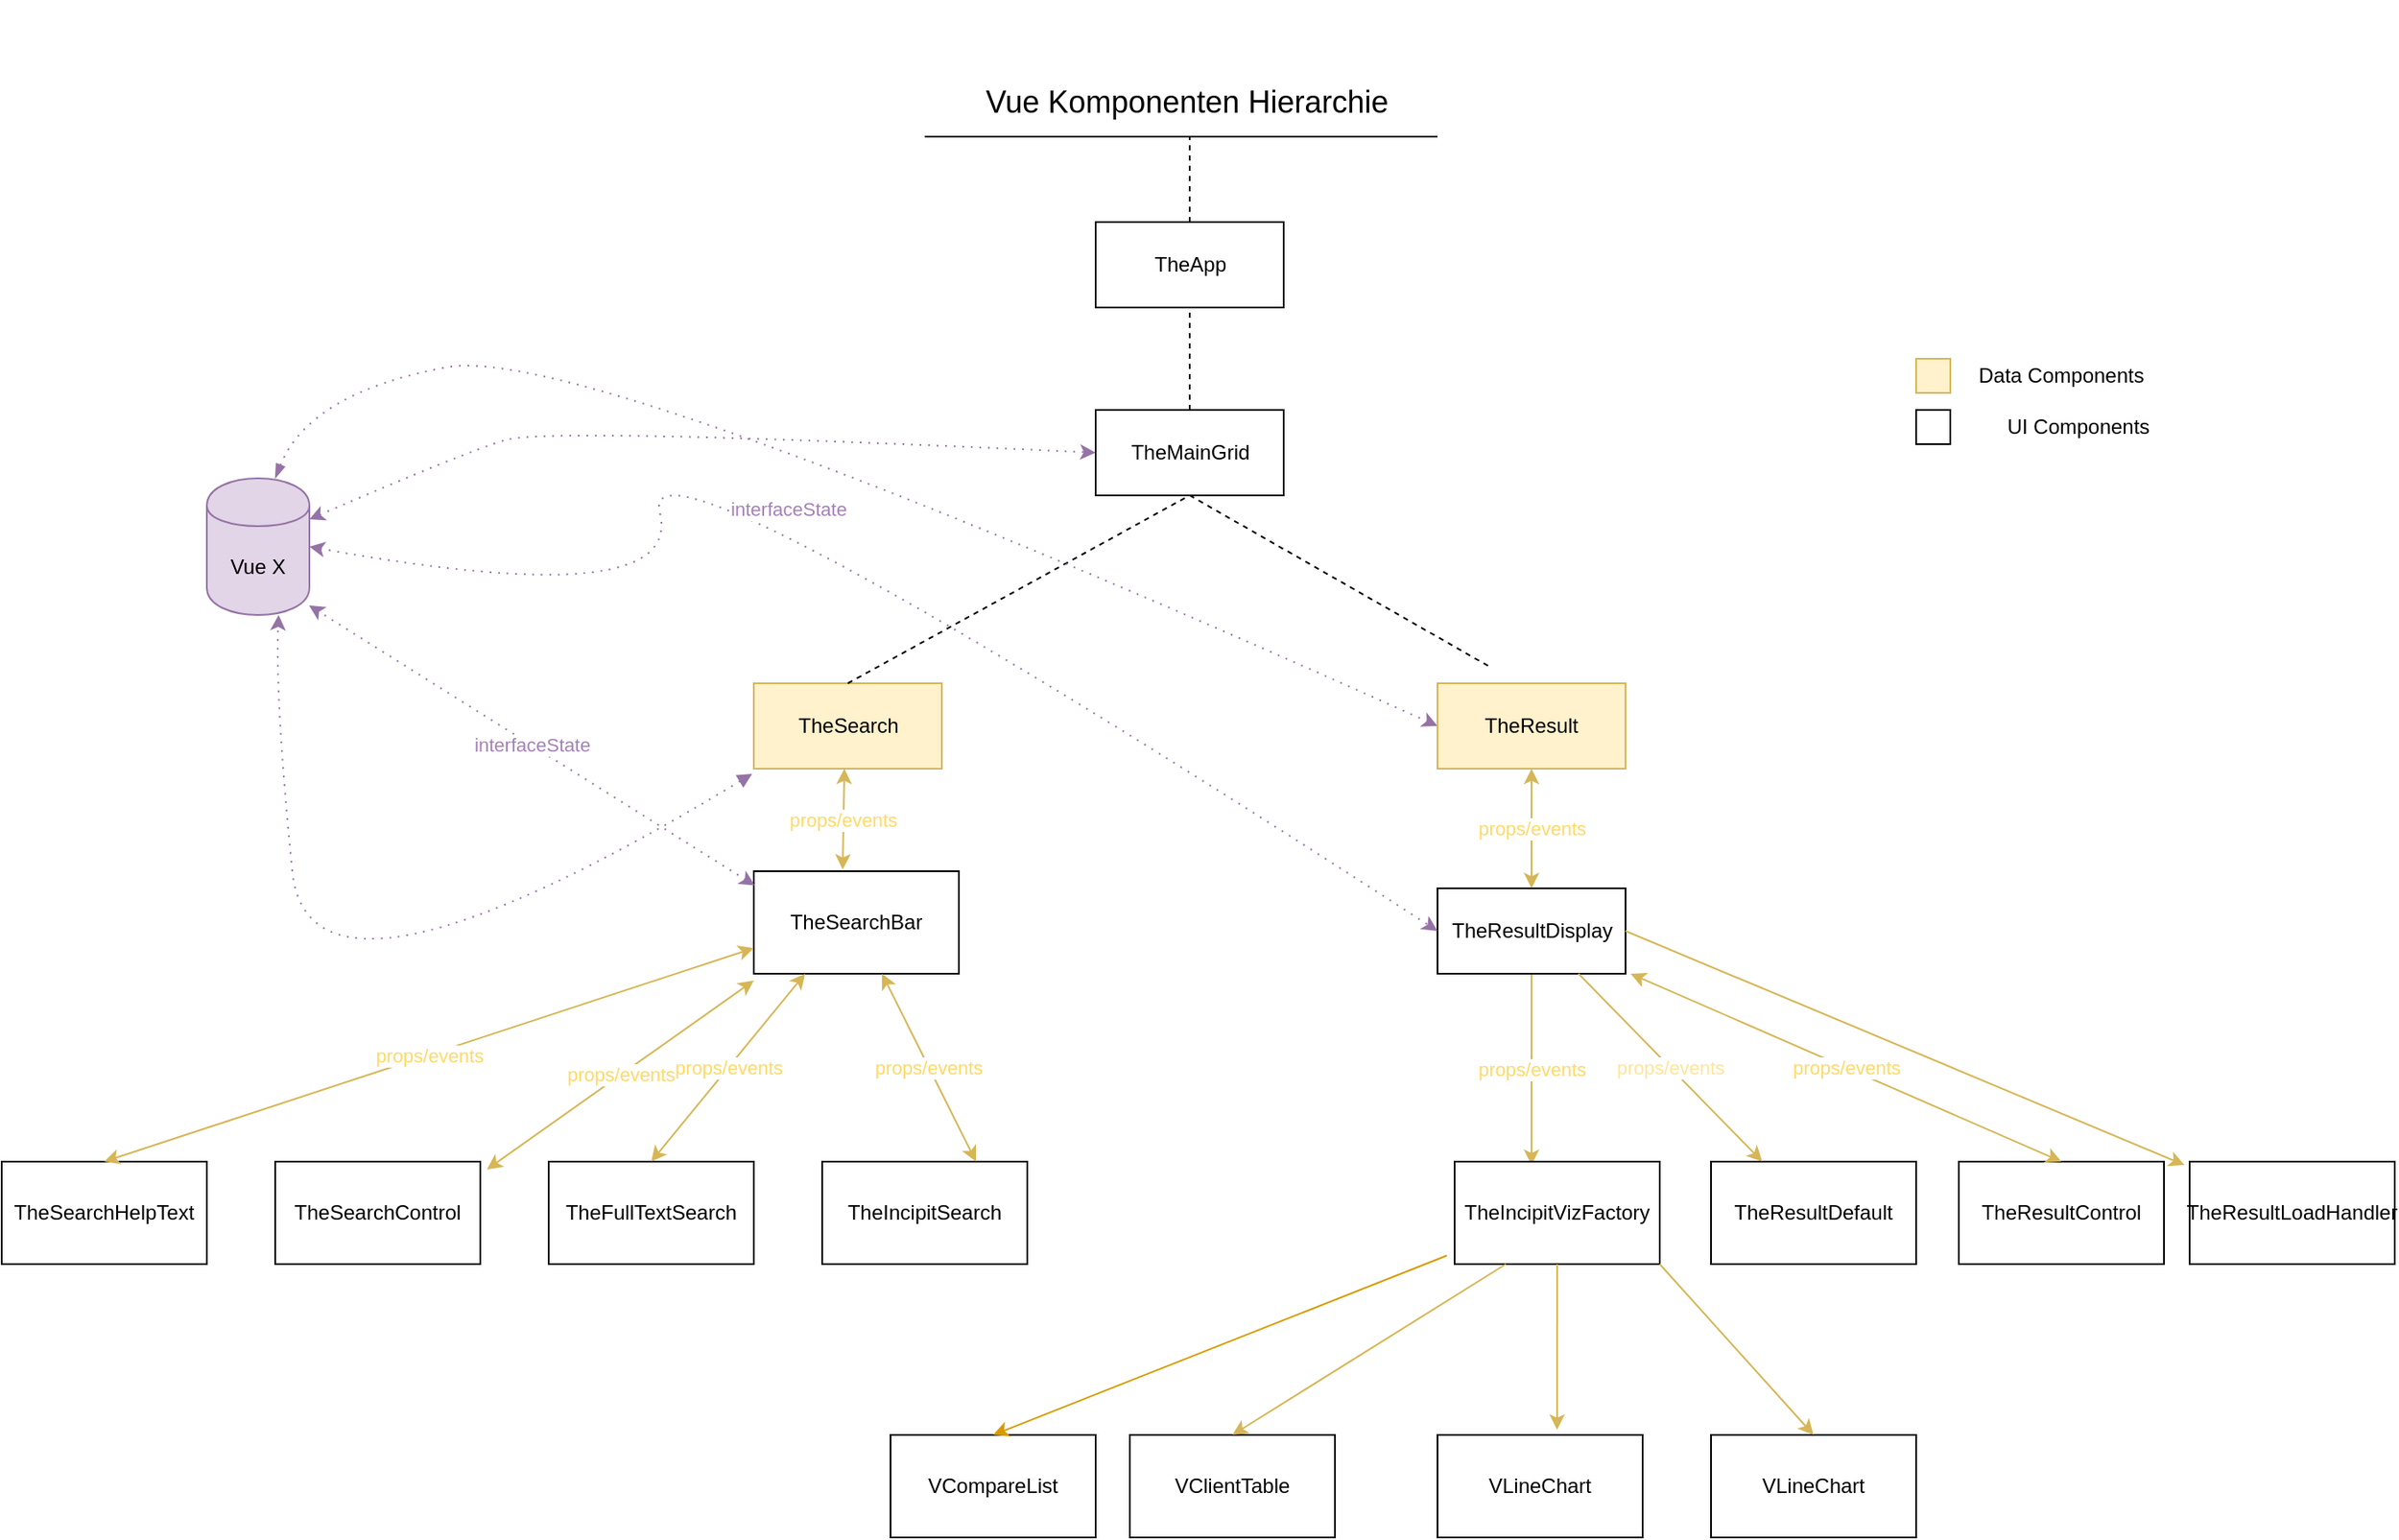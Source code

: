 <mxfile version="10.6.7" type="github"><diagram id="dLAV3u1DxBeXPCVl0nV9" name="Page-1"><mxGraphModel dx="1837" dy="550" grid="1" gridSize="10" guides="1" tooltips="1" connect="1" arrows="1" fold="1" page="1" pageScale="1" pageWidth="827" pageHeight="1169" math="0" shadow="0"><root><mxCell id="0"/><mxCell id="1" parent="0"/><mxCell id="2kn6EYwFno-gvJtxd_rI-1" value="TheApp" style="html=1;" parent="1" vertex="1"><mxGeometry x="360" y="130" width="110" height="50" as="geometry"/></mxCell><mxCell id="2kn6EYwFno-gvJtxd_rI-2" value="TheMainGrid" style="html=1;" parent="1" vertex="1"><mxGeometry x="360" y="240" width="110" height="50" as="geometry"/></mxCell><mxCell id="5onjFG4D0vYxsdATOivm-2" value="&lt;font color=&quot;#ffd966&quot;&gt;props/events&lt;/font&gt;" style="edgeStyle=orthogonalEdgeStyle;rounded=0;orthogonalLoop=1;jettySize=auto;html=1;entryX=0.375;entryY=0.033;entryDx=0;entryDy=0;entryPerimeter=0;fillColor=#fff2cc;strokeColor=#d6b656;" parent="1" source="2kn6EYwFno-gvJtxd_rI-3" target="5onjFG4D0vYxsdATOivm-1" edge="1"><mxGeometry relative="1" as="geometry"/></mxCell><mxCell id="2kn6EYwFno-gvJtxd_rI-3" value="TheResultDisplay" style="html=1;" parent="1" vertex="1"><mxGeometry x="560" y="520" width="110" height="50" as="geometry"/></mxCell><mxCell id="2kn6EYwFno-gvJtxd_rI-4" value="TheSearch" style="html=1;fillColor=#fff2cc;strokeColor=#d6b656;" parent="1" vertex="1"><mxGeometry x="160" y="400" width="110" height="50" as="geometry"/></mxCell><mxCell id="2kn6EYwFno-gvJtxd_rI-6" value="" style="endArrow=none;dashed=1;html=1;exitX=0.5;exitY=0;exitDx=0;exitDy=0;entryX=0.5;entryY=1;entryDx=0;entryDy=0;" parent="1" source="2kn6EYwFno-gvJtxd_rI-2" target="2kn6EYwFno-gvJtxd_rI-1" edge="1"><mxGeometry width="50" height="50" relative="1" as="geometry"><mxPoint x="390" y="180" as="sourcePoint"/><mxPoint x="440" y="130" as="targetPoint"/></mxGeometry></mxCell><mxCell id="2kn6EYwFno-gvJtxd_rI-7" value="" style="endArrow=none;dashed=1;html=1;exitX=0.5;exitY=0;exitDx=0;exitDy=0;" parent="1" source="2kn6EYwFno-gvJtxd_rI-4" edge="1"><mxGeometry width="50" height="50" relative="1" as="geometry"><mxPoint x="290" y="390" as="sourcePoint"/><mxPoint x="415" y="290" as="targetPoint"/></mxGeometry></mxCell><mxCell id="2kn6EYwFno-gvJtxd_rI-8" value="" style="endArrow=none;dashed=1;html=1;" parent="1" edge="1"><mxGeometry width="50" height="50" relative="1" as="geometry"><mxPoint x="415" y="290" as="sourcePoint"/><mxPoint x="590" y="390" as="targetPoint"/></mxGeometry></mxCell><mxCell id="wd3Ucy-QLRadK-7-RO0Y-3" value="TheSearchControl" style="rounded=0;whiteSpace=wrap;html=1;" parent="1" vertex="1"><mxGeometry x="-120" y="680" width="120" height="60" as="geometry"/></mxCell><mxCell id="wd3Ucy-QLRadK-7-RO0Y-4" value="TheFullTextSearch" style="rounded=0;whiteSpace=wrap;html=1;" parent="1" vertex="1"><mxGeometry x="40" y="680" width="120" height="60" as="geometry"/></mxCell><mxCell id="wd3Ucy-QLRadK-7-RO0Y-6" value="TheIncipitSearch" style="rounded=0;whiteSpace=wrap;html=1;" parent="1" vertex="1"><mxGeometry x="200" y="680" width="120" height="60" as="geometry"/></mxCell><mxCell id="wd3Ucy-QLRadK-7-RO0Y-20" value="&lt;font style=&quot;font-size: 18px&quot;&gt;Vue Komponenten Hierarchie&lt;/font&gt;" style="text;html=1;strokeColor=none;fillColor=none;align=center;verticalAlign=middle;whiteSpace=wrap;rounded=0;" parent="1" vertex="1"><mxGeometry x="275.5" width="275" height="120" as="geometry"/></mxCell><mxCell id="wd3Ucy-QLRadK-7-RO0Y-21" value="Vue X" style="shape=cylinder;whiteSpace=wrap;html=1;boundedLbl=1;backgroundOutline=1;fillColor=#e1d5e7;strokeColor=#9673a6;" parent="1" vertex="1"><mxGeometry x="-160" y="280" width="60" height="80" as="geometry"/></mxCell><mxCell id="wd3Ucy-QLRadK-7-RO0Y-22" value="" style="curved=1;endArrow=classic;html=1;exitX=-0.009;exitY=1.06;exitDx=0;exitDy=0;entryX=0.7;entryY=1;entryDx=0;entryDy=0;entryPerimeter=0;fillColor=#e1d5e7;strokeColor=#9673a6;dashed=1;dashPattern=1 4;startArrow=block;startFill=1;exitPerimeter=0;" parent="1" source="2kn6EYwFno-gvJtxd_rI-4" target="wd3Ucy-QLRadK-7-RO0Y-21" edge="1"><mxGeometry width="50" height="50" relative="1" as="geometry"><mxPoint x="-80" y="410" as="sourcePoint"/><mxPoint x="-30" y="360" as="targetPoint"/><Array as="points"><mxPoint x="-100" y="610"/><mxPoint x="-120" y="410"/></Array></mxGeometry></mxCell><mxCell id="wd3Ucy-QLRadK-7-RO0Y-23" value="" style="curved=1;endArrow=classic;html=1;exitX=0.667;exitY=0;exitDx=0;exitDy=0;exitPerimeter=0;entryX=0;entryY=0.5;entryDx=0;entryDy=0;fillColor=#e1d5e7;strokeColor=#9673a6;dashed=1;dashPattern=1 4;startArrow=blockThin;startFill=1;" parent="1" source="wd3Ucy-QLRadK-7-RO0Y-21" target="SJpj9E-p1S7M4p7HATKc-5" edge="1"><mxGeometry width="50" height="50" relative="1" as="geometry"><mxPoint x="-50" y="210" as="sourcePoint"/><mxPoint y="160" as="targetPoint"/><Array as="points"><mxPoint x="-100" y="230"/><mxPoint x="60" y="200"/></Array></mxGeometry></mxCell><mxCell id="3z7iXlVNsNZ45GUsWVkv-4" value="TheSearchBar" style="rounded=0;whiteSpace=wrap;html=1;" parent="1" vertex="1"><mxGeometry x="160" y="510" width="120" height="60" as="geometry"/></mxCell><mxCell id="3z7iXlVNsNZ45GUsWVkv-6" value="" style="rounded=0;whiteSpace=wrap;html=1;fillColor=#fff2cc;strokeColor=#d6b656;" parent="1" vertex="1"><mxGeometry x="840" y="210" width="20" height="20" as="geometry"/></mxCell><mxCell id="3z7iXlVNsNZ45GUsWVkv-7" value="Data Components" style="text;html=1;strokeColor=none;fillColor=none;align=center;verticalAlign=middle;whiteSpace=wrap;rounded=0;" parent="1" vertex="1"><mxGeometry x="860" y="210" width="130" height="20" as="geometry"/></mxCell><mxCell id="3z7iXlVNsNZ45GUsWVkv-8" value="" style="rounded=0;whiteSpace=wrap;html=1;fillColor=#FFFFFF;gradientColor=none;" parent="1" vertex="1"><mxGeometry x="840" y="240" width="20" height="20" as="geometry"/></mxCell><mxCell id="3z7iXlVNsNZ45GUsWVkv-9" value="UI Components" style="text;html=1;strokeColor=none;fillColor=none;align=center;verticalAlign=middle;whiteSpace=wrap;rounded=0;" parent="1" vertex="1"><mxGeometry x="880" y="240" width="110" height="20" as="geometry"/></mxCell><mxCell id="3z7iXlVNsNZ45GUsWVkv-11" value="props/events" style="endArrow=classic;startArrow=classic;html=1;exitX=0.575;exitY=-0.017;exitDx=0;exitDy=0;exitPerimeter=0;entryX=0.636;entryY=1;entryDx=0;entryDy=0;fillColor=#fff2cc;strokeColor=#d6b656;entryPerimeter=0;fontColor=#FFD966;" parent="1" edge="1"><mxGeometry width="50" height="50" relative="1" as="geometry"><mxPoint x="212" y="509" as="sourcePoint"/><mxPoint x="213" y="450" as="targetPoint"/></mxGeometry></mxCell><mxCell id="3z7iXlVNsNZ45GUsWVkv-12" value="props/events" style="endArrow=classic;startArrow=classic;html=1;entryX=0.25;entryY=1;entryDx=0;entryDy=0;fillColor=#fff2cc;strokeColor=#d6b656;fontColor=#FFD966;exitX=0.5;exitY=0;exitDx=0;exitDy=0;" parent="1" source="wd3Ucy-QLRadK-7-RO0Y-4" target="3z7iXlVNsNZ45GUsWVkv-4" edge="1"><mxGeometry width="50" height="50" relative="1" as="geometry"><mxPoint x="80" y="670" as="sourcePoint"/><mxPoint x="140" y="590" as="targetPoint"/></mxGeometry></mxCell><mxCell id="3z7iXlVNsNZ45GUsWVkv-13" value="props/events" style="endArrow=classic;startArrow=classic;html=1;exitX=0.75;exitY=0;exitDx=0;exitDy=0;fillColor=#fff2cc;strokeColor=#d6b656;fontColor=#FFD966;" parent="1" source="wd3Ucy-QLRadK-7-RO0Y-6" target="3z7iXlVNsNZ45GUsWVkv-4" edge="1"><mxGeometry width="50" height="50" relative="1" as="geometry"><mxPoint x="270" y="630" as="sourcePoint"/><mxPoint x="320" y="580" as="targetPoint"/></mxGeometry></mxCell><mxCell id="3z7iXlVNsNZ45GUsWVkv-14" value="props/events" style="endArrow=classic;startArrow=classic;html=1;entryX=1.032;entryY=0.077;entryDx=0;entryDy=0;fillColor=#fff2cc;strokeColor=#d6b656;fontColor=#FFD966;entryPerimeter=0;" parent="1" target="wd3Ucy-QLRadK-7-RO0Y-3" edge="1"><mxGeometry width="50" height="50" relative="1" as="geometry"><mxPoint x="160" y="574" as="sourcePoint"/><mxPoint x="80" y="530" as="targetPoint"/></mxGeometry></mxCell><mxCell id="3z7iXlVNsNZ45GUsWVkv-15" value="TheResultControl" style="rounded=0;whiteSpace=wrap;html=1;fillColor=#FFFFFF;gradientColor=none;" parent="1" vertex="1"><mxGeometry x="865" y="680" width="120" height="60" as="geometry"/></mxCell><mxCell id="3z7iXlVNsNZ45GUsWVkv-17" value="props/events" style="endArrow=classic;startArrow=classic;html=1;exitX=1.027;exitY=1;exitDx=0;exitDy=0;fillColor=#fff2cc;strokeColor=#d6b656;entryX=0.5;entryY=0;entryDx=0;entryDy=0;fontColor=#FFD966;exitPerimeter=0;" parent="1" source="2kn6EYwFno-gvJtxd_rI-3" target="3z7iXlVNsNZ45GUsWVkv-15" edge="1"><mxGeometry width="50" height="50" relative="1" as="geometry"><mxPoint x="740" y="500" as="sourcePoint"/><mxPoint x="790" y="450" as="targetPoint"/></mxGeometry></mxCell><mxCell id="3z7iXlVNsNZ45GUsWVkv-25" value="" style="endArrow=none;html=1;" parent="1" edge="1"><mxGeometry width="50" height="50" relative="1" as="geometry"><mxPoint x="260" y="80" as="sourcePoint"/><mxPoint x="560" y="80" as="targetPoint"/></mxGeometry></mxCell><mxCell id="3z7iXlVNsNZ45GUsWVkv-26" value="" style="endArrow=none;dashed=1;html=1;exitX=0.5;exitY=0;exitDx=0;exitDy=0;" parent="1" source="2kn6EYwFno-gvJtxd_rI-1" edge="1"><mxGeometry width="50" height="50" relative="1" as="geometry"><mxPoint x="210" y="250" as="sourcePoint"/><mxPoint x="415" y="80" as="targetPoint"/></mxGeometry></mxCell><mxCell id="SJpj9E-p1S7M4p7HATKc-2" value="" style="curved=1;endArrow=classic;html=1;fontColor=#FFD966;exitX=1;exitY=0.3;exitDx=0;exitDy=0;entryX=0;entryY=0.5;entryDx=0;entryDy=0;dashed=1;fillColor=#e1d5e7;strokeColor=#9673a6;startArrow=classic;startFill=1;dashPattern=1 4;" parent="1" source="wd3Ucy-QLRadK-7-RO0Y-21" target="2kn6EYwFno-gvJtxd_rI-2" edge="1"><mxGeometry width="50" height="50" relative="1" as="geometry"><mxPoint x="-20" y="350" as="sourcePoint"/><mxPoint x="30" y="300" as="targetPoint"/><Array as="points"><mxPoint x="-10" y="265"/><mxPoint x="40" y="250"/></Array></mxGeometry></mxCell><mxCell id="SJpj9E-p1S7M4p7HATKc-4" value="&lt;font color=&quot;#a680b8&quot;&gt;interfaceState&lt;/font&gt;" style="endArrow=classic;startArrow=classic;html=1;dashed=1;fontColor=#FFD966;entryX=0.997;entryY=0.93;entryDx=0;entryDy=0;entryPerimeter=0;exitX=0.005;exitY=0.14;exitDx=0;exitDy=0;exitPerimeter=0;fillColor=#e1d5e7;strokeColor=#9673a6;dashPattern=1 4;" parent="1" source="3z7iXlVNsNZ45GUsWVkv-4" target="wd3Ucy-QLRadK-7-RO0Y-21" edge="1"><mxGeometry width="50" height="50" relative="1" as="geometry"><mxPoint x="-10" y="450" as="sourcePoint"/><mxPoint x="40" y="400" as="targetPoint"/></mxGeometry></mxCell><mxCell id="SJpj9E-p1S7M4p7HATKc-5" value="&lt;font color=&quot;#000000&quot;&gt;TheResult&lt;/font&gt;" style="rounded=0;whiteSpace=wrap;html=1;fillColor=#fff2cc;strokeColor=#d6b656;" parent="1" vertex="1"><mxGeometry x="560" y="400" width="110" height="50" as="geometry"/></mxCell><mxCell id="SJpj9E-p1S7M4p7HATKc-6" value="props/events" style="endArrow=classic;startArrow=classic;html=1;fontColor=#FFD966;entryX=0.5;entryY=1;entryDx=0;entryDy=0;exitX=0.5;exitY=0;exitDx=0;exitDy=0;fillColor=#fff2cc;strokeColor=#d6b656;" parent="1" source="2kn6EYwFno-gvJtxd_rI-3" target="SJpj9E-p1S7M4p7HATKc-5" edge="1"><mxGeometry width="50" height="50" relative="1" as="geometry"><mxPoint x="600" y="520" as="sourcePoint"/><mxPoint x="650" y="470" as="targetPoint"/></mxGeometry></mxCell><mxCell id="SJpj9E-p1S7M4p7HATKc-8" value="&lt;font color=&quot;#a680b8&quot;&gt;interfaceState&lt;/font&gt;" style="curved=1;endArrow=classic;html=1;dashed=1;dashPattern=1 4;fontColor=#FFD966;exitX=1;exitY=0.5;exitDx=0;exitDy=0;entryX=0;entryY=0.5;entryDx=0;entryDy=0;fillColor=#e1d5e7;strokeColor=#9673a6;startArrow=classic;startFill=1;" parent="1" source="wd3Ucy-QLRadK-7-RO0Y-21" target="2kn6EYwFno-gvJtxd_rI-3" edge="1"><mxGeometry width="50" height="50" relative="1" as="geometry"><mxPoint x="70" y="360" as="sourcePoint"/><mxPoint x="120" y="310" as="targetPoint"/><Array as="points"><mxPoint x="120" y="360"/><mxPoint x="90" y="240"/></Array></mxGeometry></mxCell><mxCell id="SJpj9E-p1S7M4p7HATKc-9" value="&lt;font color=&quot;#000000&quot;&gt;TheSearchHelpText&lt;/font&gt;" style="rounded=0;whiteSpace=wrap;html=1;fontColor=#FFD966;" parent="1" vertex="1"><mxGeometry x="-280" y="680" width="120" height="60" as="geometry"/></mxCell><mxCell id="SJpj9E-p1S7M4p7HATKc-11" value="props/events" style="endArrow=classic;startArrow=classic;html=1;fontColor=#FFD966;entryX=0;entryY=0.75;entryDx=0;entryDy=0;exitX=0.5;exitY=0;exitDx=0;exitDy=0;fillColor=#fff2cc;strokeColor=#d6b656;" parent="1" source="SJpj9E-p1S7M4p7HATKc-9" target="3z7iXlVNsNZ45GUsWVkv-4" edge="1"><mxGeometry width="50" height="50" relative="1" as="geometry"><mxPoint x="-160" y="650" as="sourcePoint"/><mxPoint x="-110" y="600" as="targetPoint"/></mxGeometry></mxCell><mxCell id="0g8eSMCS8AvUWgJ39fuF-1" value="TheResultDefault" style="rounded=0;whiteSpace=wrap;html=1;" parent="1" vertex="1"><mxGeometry x="720" y="680" width="120" height="60" as="geometry"/></mxCell><mxCell id="0g8eSMCS8AvUWgJ39fuF-2" value="TheResultLoadHandler" style="rounded=0;whiteSpace=wrap;html=1;" parent="1" vertex="1"><mxGeometry x="1000" y="680" width="120" height="60" as="geometry"/></mxCell><mxCell id="0g8eSMCS8AvUWgJ39fuF-3" value="&lt;font color=&quot;#ffe599&quot;&gt;props/events&lt;/font&gt;" style="endArrow=classic;html=1;exitX=0.75;exitY=1;exitDx=0;exitDy=0;entryX=0.25;entryY=0;entryDx=0;entryDy=0;fillColor=#fff2cc;strokeColor=#d6b656;" parent="1" source="2kn6EYwFno-gvJtxd_rI-3" target="0g8eSMCS8AvUWgJ39fuF-1" edge="1"><mxGeometry width="50" height="50" relative="1" as="geometry"><mxPoint x="1040" y="680" as="sourcePoint"/><mxPoint x="1090" y="630" as="targetPoint"/></mxGeometry></mxCell><mxCell id="0g8eSMCS8AvUWgJ39fuF-4" value="" style="endArrow=classic;html=1;entryX=-0.025;entryY=0.033;entryDx=0;entryDy=0;entryPerimeter=0;fillColor=#fff2cc;strokeColor=#d6b656;exitX=1;exitY=0.5;exitDx=0;exitDy=0;" parent="1" source="2kn6EYwFno-gvJtxd_rI-3" target="0g8eSMCS8AvUWgJ39fuF-2" edge="1"><mxGeometry width="50" height="50" relative="1" as="geometry"><mxPoint x="650" y="569" as="sourcePoint"/><mxPoint x="1160" y="590" as="targetPoint"/></mxGeometry></mxCell><mxCell id="5onjFG4D0vYxsdATOivm-1" value="TheIncipitVizFactory" style="rounded=0;whiteSpace=wrap;html=1;" parent="1" vertex="1"><mxGeometry x="570" y="680" width="120" height="60" as="geometry"/></mxCell><mxCell id="5onjFG4D0vYxsdATOivm-3" value="VClientTable" style="rounded=0;whiteSpace=wrap;html=1;" parent="1" vertex="1"><mxGeometry x="380" y="840" width="120" height="60" as="geometry"/></mxCell><mxCell id="5onjFG4D0vYxsdATOivm-4" value="VLineChart" style="rounded=0;whiteSpace=wrap;html=1;" parent="1" vertex="1"><mxGeometry x="560" y="840" width="120" height="60" as="geometry"/></mxCell><mxCell id="5onjFG4D0vYxsdATOivm-5" value="VLineChart" style="rounded=0;whiteSpace=wrap;html=1;" parent="1" vertex="1"><mxGeometry x="720" y="840" width="120" height="60" as="geometry"/></mxCell><mxCell id="5onjFG4D0vYxsdATOivm-6" value="" style="endArrow=classic;html=1;exitX=0.25;exitY=1;exitDx=0;exitDy=0;entryX=0.5;entryY=0;entryDx=0;entryDy=0;fillColor=#fff2cc;strokeColor=#d6b656;" parent="1" source="5onjFG4D0vYxsdATOivm-1" target="5onjFG4D0vYxsdATOivm-3" edge="1"><mxGeometry width="50" height="50" relative="1" as="geometry"><mxPoint x="420" y="810" as="sourcePoint"/><mxPoint x="460" y="840" as="targetPoint"/></mxGeometry></mxCell><mxCell id="5onjFG4D0vYxsdATOivm-7" value="" style="endArrow=classic;html=1;exitX=0.5;exitY=1;exitDx=0;exitDy=0;entryX=0.583;entryY=-0.05;entryDx=0;entryDy=0;entryPerimeter=0;fillColor=#fff2cc;strokeColor=#d6b656;" parent="1" source="5onjFG4D0vYxsdATOivm-1" target="5onjFG4D0vYxsdATOivm-4" edge="1"><mxGeometry width="50" height="50" relative="1" as="geometry"><mxPoint x="640" y="820" as="sourcePoint"/><mxPoint x="690" y="770" as="targetPoint"/></mxGeometry></mxCell><mxCell id="5onjFG4D0vYxsdATOivm-8" value="" style="endArrow=classic;html=1;exitX=1;exitY=1;exitDx=0;exitDy=0;exitPerimeter=0;entryX=0.5;entryY=0;entryDx=0;entryDy=0;fillColor=#fff2cc;strokeColor=#d6b656;" parent="1" source="5onjFG4D0vYxsdATOivm-1" target="5onjFG4D0vYxsdATOivm-5" edge="1"><mxGeometry width="50" height="50" relative="1" as="geometry"><mxPoint x="710" y="830" as="sourcePoint"/><mxPoint x="760" y="780" as="targetPoint"/></mxGeometry></mxCell><mxCell id="FjqlmYlnoC-aj6Tou8TU-1" value="VCompareList" style="rounded=0;whiteSpace=wrap;html=1;" vertex="1" parent="1"><mxGeometry x="240" y="840" width="120" height="60" as="geometry"/></mxCell><mxCell id="FjqlmYlnoC-aj6Tou8TU-2" value="" style="endArrow=classic;html=1;exitX=-0.038;exitY=0.917;exitDx=0;exitDy=0;exitPerimeter=0;entryX=0.5;entryY=0;entryDx=0;entryDy=0;fillColor=#ffe6cc;strokeColor=#d79b00;" edge="1" parent="1" source="5onjFG4D0vYxsdATOivm-1" target="FjqlmYlnoC-aj6Tou8TU-1"><mxGeometry width="50" height="50" relative="1" as="geometry"><mxPoint x="260" y="820" as="sourcePoint"/><mxPoint x="310" y="770" as="targetPoint"/></mxGeometry></mxCell></root></mxGraphModel></diagram></mxfile>
